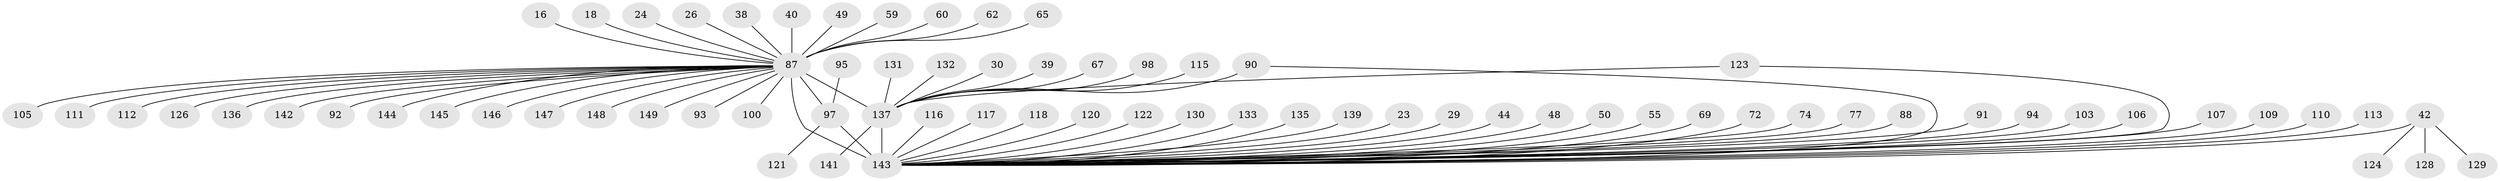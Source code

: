 // original degree distribution, {49: 0.006711409395973154, 7: 0.020134228187919462, 14: 0.006711409395973154, 10: 0.013422818791946308, 2: 0.174496644295302, 6: 0.040268456375838924, 4: 0.040268456375838924, 8: 0.006711409395973154, 5: 0.04697986577181208, 20: 0.006711409395973154, 1: 0.5234899328859061, 3: 0.09395973154362416, 9: 0.013422818791946308, 13: 0.006711409395973154}
// Generated by graph-tools (version 1.1) at 2025/48/03/09/25 04:48:33]
// undirected, 74 vertices, 77 edges
graph export_dot {
graph [start="1"]
  node [color=gray90,style=filled];
  16;
  18;
  23;
  24;
  26;
  29;
  30;
  38;
  39;
  40;
  42 [super="+20"];
  44;
  48;
  49;
  50;
  55;
  59 [super="+37"];
  60;
  62;
  65;
  67;
  69;
  72;
  74;
  77;
  87 [super="+28+12+1+85+52"];
  88;
  90 [super="+66"];
  91 [super="+32"];
  92;
  93;
  94;
  95;
  97 [super="+76+81"];
  98;
  100;
  103;
  105;
  106;
  107;
  109;
  110;
  111 [super="+68"];
  112 [super="+51"];
  113;
  115;
  116;
  117;
  118;
  120 [super="+53"];
  121;
  122;
  123 [super="+57"];
  124;
  126 [super="+70"];
  128;
  129;
  130;
  131 [super="+58"];
  132;
  133;
  135;
  136;
  137 [super="+125+84"];
  139;
  141;
  142;
  143 [super="+63+79+140+138+108+127"];
  144;
  145 [super="+114"];
  146;
  147;
  148 [super="+102+134"];
  149;
  16 -- 87;
  18 -- 87;
  23 -- 143;
  24 -- 87;
  26 -- 87;
  29 -- 143;
  30 -- 137;
  38 -- 87;
  39 -- 137;
  40 -- 87;
  42 -- 124;
  42 -- 129;
  42 -- 128;
  42 -- 143 [weight=5];
  44 -- 143;
  48 -- 143;
  49 -- 87;
  50 -- 143;
  55 -- 143;
  59 -- 87;
  60 -- 87;
  62 -- 87;
  65 -- 87;
  67 -- 137;
  69 -- 143;
  72 -- 143;
  74 -- 143;
  77 -- 143;
  87 -- 143 [weight=35];
  87 -- 144;
  87 -- 146;
  87 -- 149;
  87 -- 100;
  87 -- 112 [weight=2];
  87 -- 136;
  87 -- 142;
  87 -- 147;
  87 -- 92;
  87 -- 93;
  87 -- 105;
  87 -- 111;
  87 -- 126;
  87 -- 145;
  87 -- 148 [weight=2];
  87 -- 137 [weight=6];
  87 -- 97 [weight=2];
  88 -- 143;
  90 -- 143 [weight=2];
  90 -- 137 [weight=3];
  91 -- 143;
  94 -- 143;
  95 -- 97;
  97 -- 121;
  97 -- 143 [weight=3];
  98 -- 137;
  103 -- 143;
  106 -- 143;
  107 -- 143;
  109 -- 143;
  110 -- 143;
  113 -- 143;
  115 -- 137;
  116 -- 143;
  117 -- 143;
  118 -- 143;
  120 -- 143;
  122 -- 143;
  123 -- 137 [weight=2];
  123 -- 143 [weight=2];
  130 -- 143;
  131 -- 137;
  132 -- 137;
  133 -- 143;
  135 -- 143;
  137 -- 143 [weight=4];
  137 -- 141;
  139 -- 143;
}
